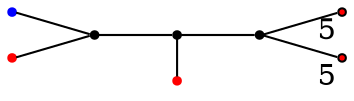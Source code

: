 graph diagram {
node [shape=point,color=black];
rankdir = LR;
subgraph subdiagram {
2 -- 1 -- 3;
}
{7,8} -- 2;
{rank=same;1 -- 4};
3 -- {6,5}
4 [color=red];
5 [fillcolor=red,xlabel=5];
6 [fillcolor=red,xlabel=5];
7 [color=blue];
8 [color=red];
}
